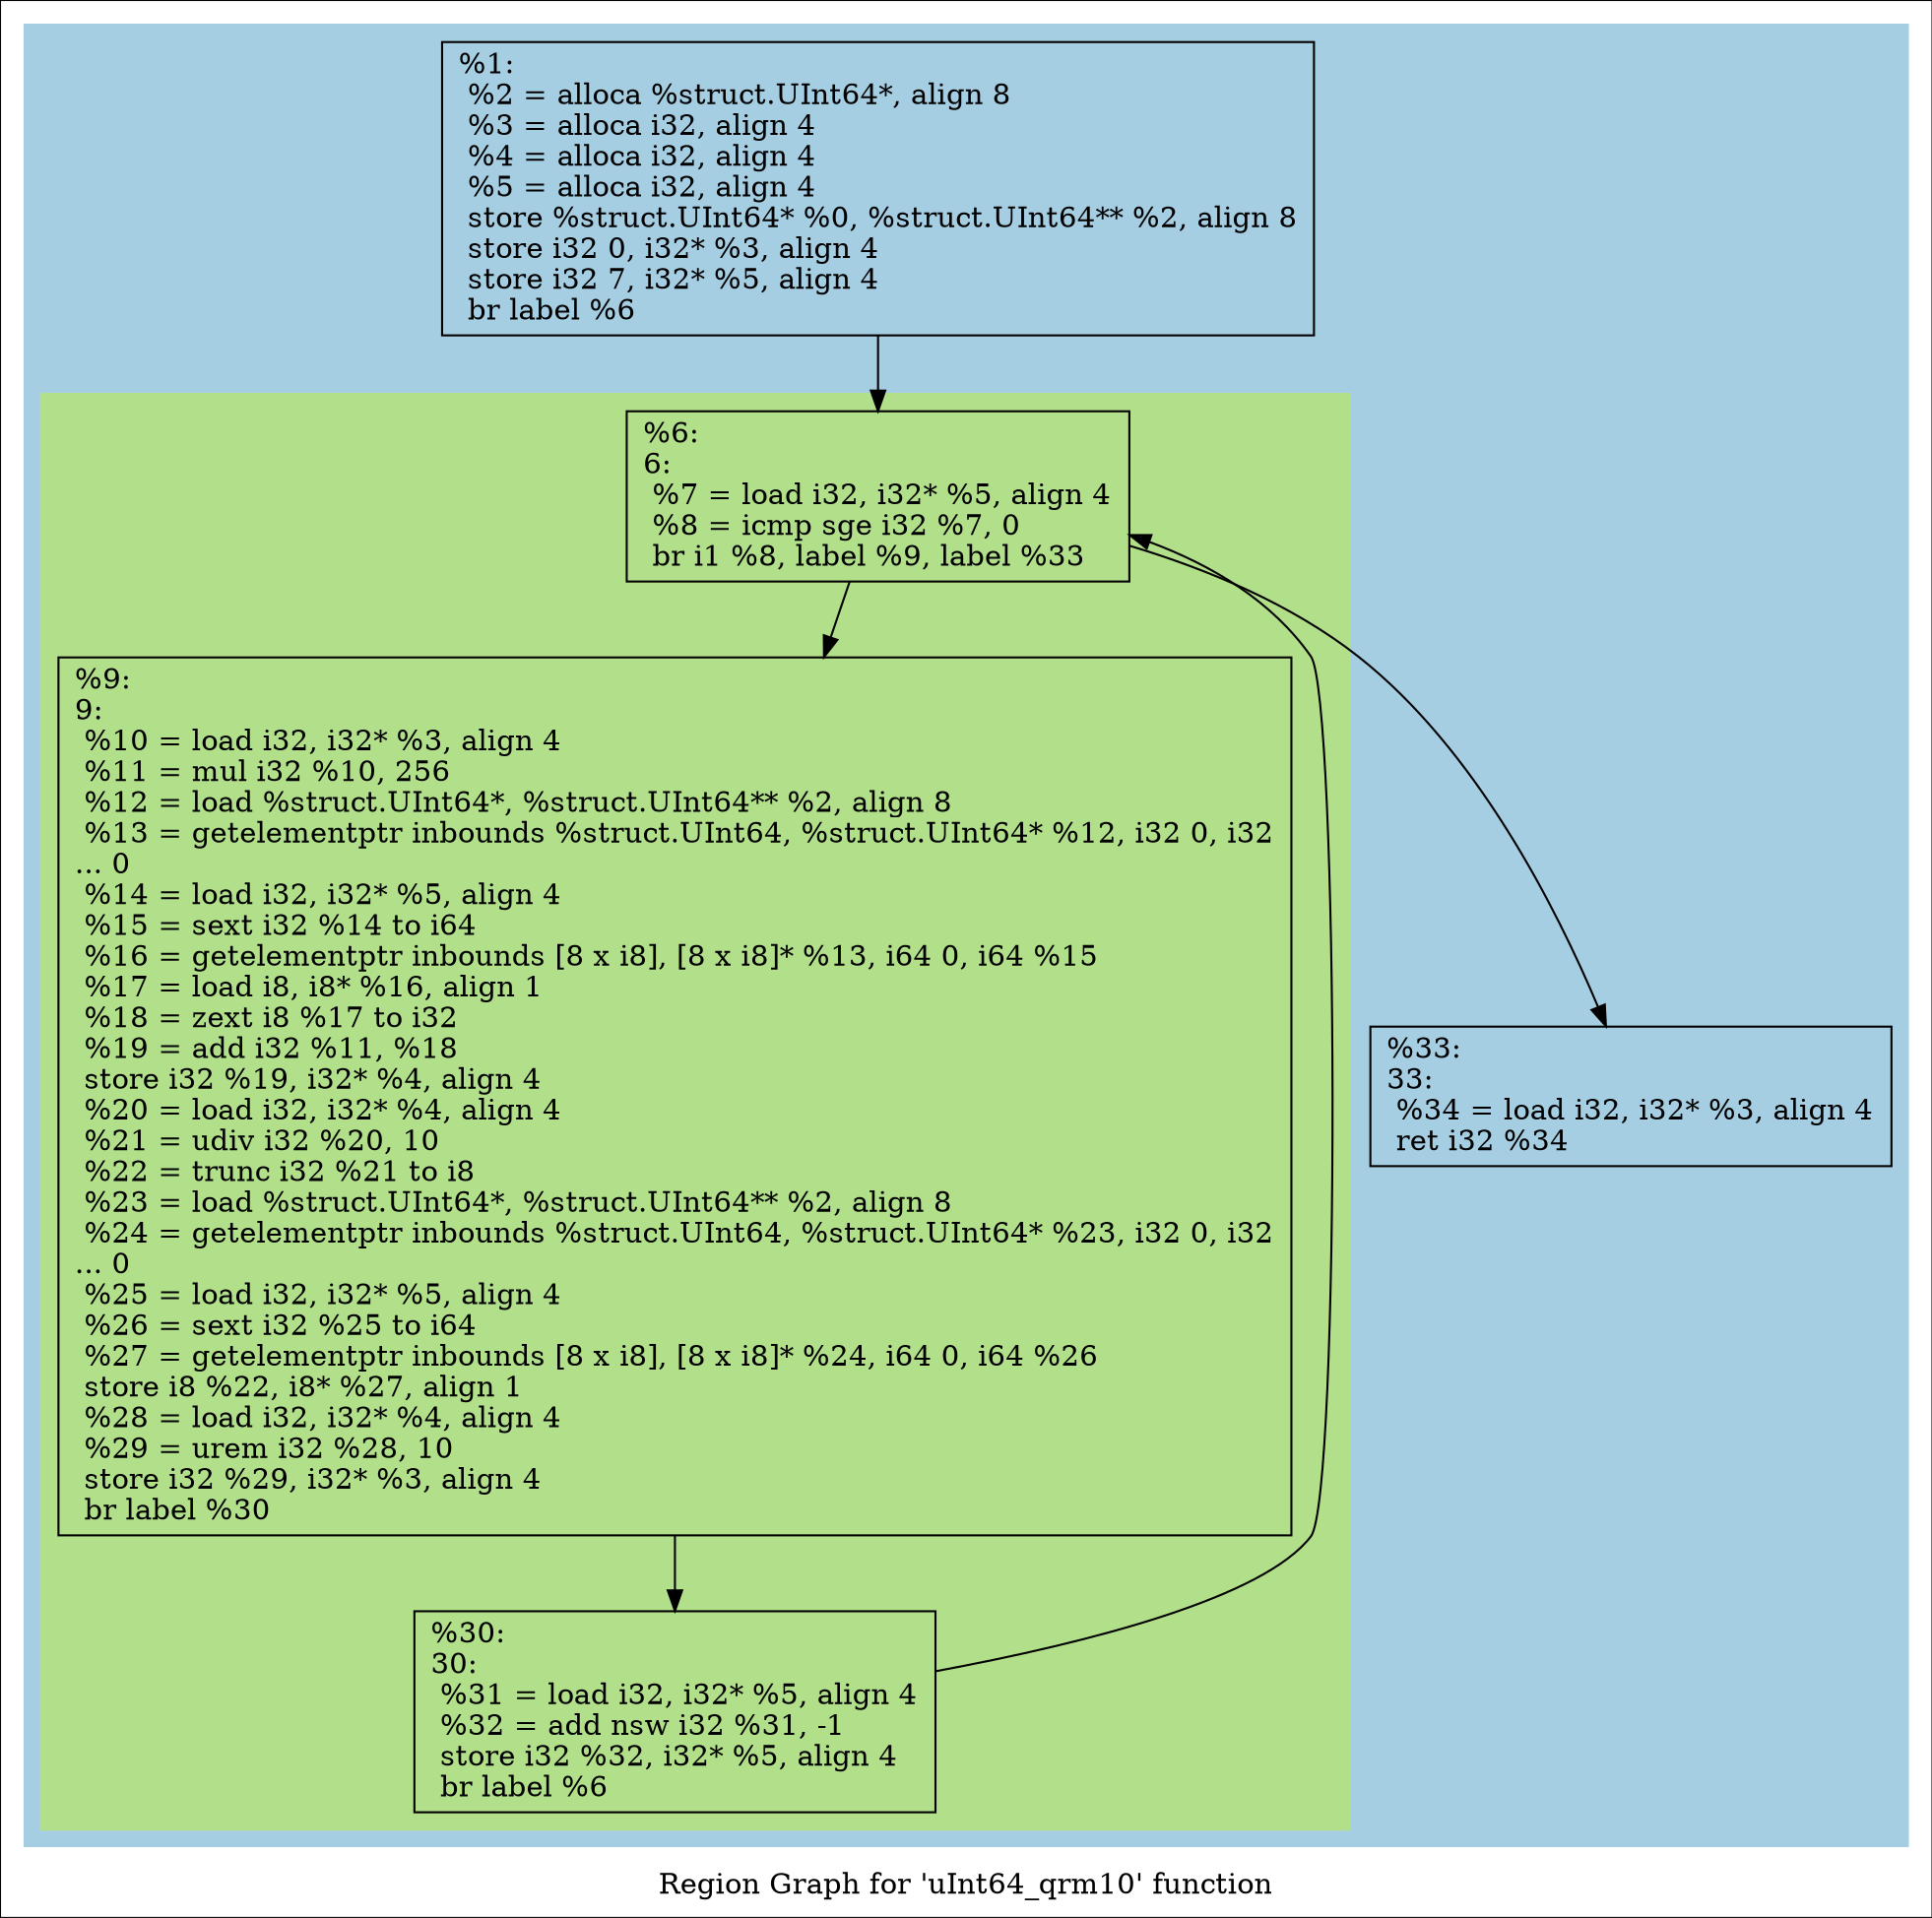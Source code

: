 digraph "Region Graph for 'uInt64_qrm10' function" {
	label="Region Graph for 'uInt64_qrm10' function";

	Node0xb41a20 [shape=record,label="{%1:\l  %2 = alloca %struct.UInt64*, align 8\l  %3 = alloca i32, align 4\l  %4 = alloca i32, align 4\l  %5 = alloca i32, align 4\l  store %struct.UInt64* %0, %struct.UInt64** %2, align 8\l  store i32 0, i32* %3, align 4\l  store i32 7, i32* %5, align 4\l  br label %6\l}"];
	Node0xb41a20 -> Node0x9aa670;
	Node0x9aa670 [shape=record,label="{%6:\l6:                                                \l  %7 = load i32, i32* %5, align 4\l  %8 = icmp sge i32 %7, 0\l  br i1 %8, label %9, label %33\l}"];
	Node0x9aa670 -> Node0x9c7960;
	Node0x9aa670 -> Node0xbe72c0;
	Node0x9c7960 [shape=record,label="{%9:\l9:                                                \l  %10 = load i32, i32* %3, align 4\l  %11 = mul i32 %10, 256\l  %12 = load %struct.UInt64*, %struct.UInt64** %2, align 8\l  %13 = getelementptr inbounds %struct.UInt64, %struct.UInt64* %12, i32 0, i32\l... 0\l  %14 = load i32, i32* %5, align 4\l  %15 = sext i32 %14 to i64\l  %16 = getelementptr inbounds [8 x i8], [8 x i8]* %13, i64 0, i64 %15\l  %17 = load i8, i8* %16, align 1\l  %18 = zext i8 %17 to i32\l  %19 = add i32 %11, %18\l  store i32 %19, i32* %4, align 4\l  %20 = load i32, i32* %4, align 4\l  %21 = udiv i32 %20, 10\l  %22 = trunc i32 %21 to i8\l  %23 = load %struct.UInt64*, %struct.UInt64** %2, align 8\l  %24 = getelementptr inbounds %struct.UInt64, %struct.UInt64* %23, i32 0, i32\l... 0\l  %25 = load i32, i32* %5, align 4\l  %26 = sext i32 %25 to i64\l  %27 = getelementptr inbounds [8 x i8], [8 x i8]* %24, i64 0, i64 %26\l  store i8 %22, i8* %27, align 1\l  %28 = load i32, i32* %4, align 4\l  %29 = urem i32 %28, 10\l  store i32 %29, i32* %3, align 4\l  br label %30\l}"];
	Node0x9c7960 -> Node0xb34e50;
	Node0xb34e50 [shape=record,label="{%30:\l30:                                               \l  %31 = load i32, i32* %5, align 4\l  %32 = add nsw i32 %31, -1\l  store i32 %32, i32* %5, align 4\l  br label %6\l}"];
	Node0xb34e50 -> Node0x9aa670[constraint=false];
	Node0xbe72c0 [shape=record,label="{%33:\l33:                                               \l  %34 = load i32, i32* %3, align 4\l  ret i32 %34\l}"];
	colorscheme = "paired12"
        subgraph cluster_0xc3fe80 {
          label = "";
          style = filled;
          color = 1
          subgraph cluster_0xc48300 {
            label = "";
            style = filled;
            color = 3
            Node0x9aa670;
            Node0x9c7960;
            Node0xb34e50;
          }
          Node0xb41a20;
          Node0xbe72c0;
        }
}
